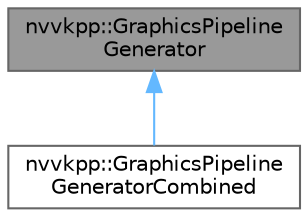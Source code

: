 digraph "nvvkpp::GraphicsPipelineGenerator"
{
 // LATEX_PDF_SIZE
  bgcolor="transparent";
  edge [fontname=Helvetica,fontsize=10,labelfontname=Helvetica,labelfontsize=10];
  node [fontname=Helvetica,fontsize=10,shape=box,height=0.2,width=0.4];
  Node1 [id="Node000001",label="nvvkpp::GraphicsPipeline\lGenerator",height=0.2,width=0.4,color="gray40", fillcolor="grey60", style="filled", fontcolor="black",tooltip=" "];
  Node1 -> Node2 [id="edge1_Node000001_Node000002",dir="back",color="steelblue1",style="solid",tooltip=" "];
  Node2 [id="Node000002",label="nvvkpp::GraphicsPipeline\lGeneratorCombined",height=0.2,width=0.4,color="gray40", fillcolor="white", style="filled",URL="$structnvvkpp_1_1_graphics_pipeline_generator_combined.html",tooltip=" "];
}
